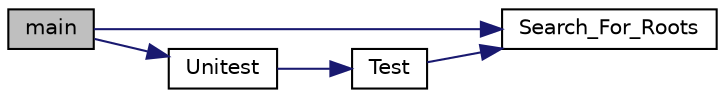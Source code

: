 digraph "main"
{
 // LATEX_PDF_SIZE
  edge [fontname="Helvetica",fontsize="10",labelfontname="Helvetica",labelfontsize="10"];
  node [fontname="Helvetica",fontsize="10",shape=record];
  rankdir="LR";
  Node1 [label="main",height=0.2,width=0.4,color="black", fillcolor="grey75", style="filled", fontcolor="black",tooltip=" "];
  Node1 -> Node2 [color="midnightblue",fontsize="10",style="solid",fontname="Helvetica"];
  Node2 [label="Search_For_Roots",height=0.2,width=0.4,color="black", fillcolor="white", style="filled",URL="$_galanin_07327_01_c_m_c_08___sq_eq_8cpp.html#a17e8a726dea85c49cf6cb70eb01e612f",tooltip=" "];
  Node1 -> Node3 [color="midnightblue",fontsize="10",style="solid",fontname="Helvetica"];
  Node3 [label="Unitest",height=0.2,width=0.4,color="black", fillcolor="white", style="filled",URL="$_galanin_07327_01_c_m_c_08___sq_eq_8cpp.html#a0a04d0f6a0c3a3d2c57c2e4b6e32ef1a",tooltip=" "];
  Node3 -> Node4 [color="midnightblue",fontsize="10",style="solid",fontname="Helvetica"];
  Node4 [label="Test",height=0.2,width=0.4,color="black", fillcolor="white", style="filled",URL="$_galanin_07327_01_c_m_c_08___sq_eq_8cpp.html#a006f9bff348d81d43162533297776c0c",tooltip=" "];
  Node4 -> Node2 [color="midnightblue",fontsize="10",style="solid",fontname="Helvetica"];
}

